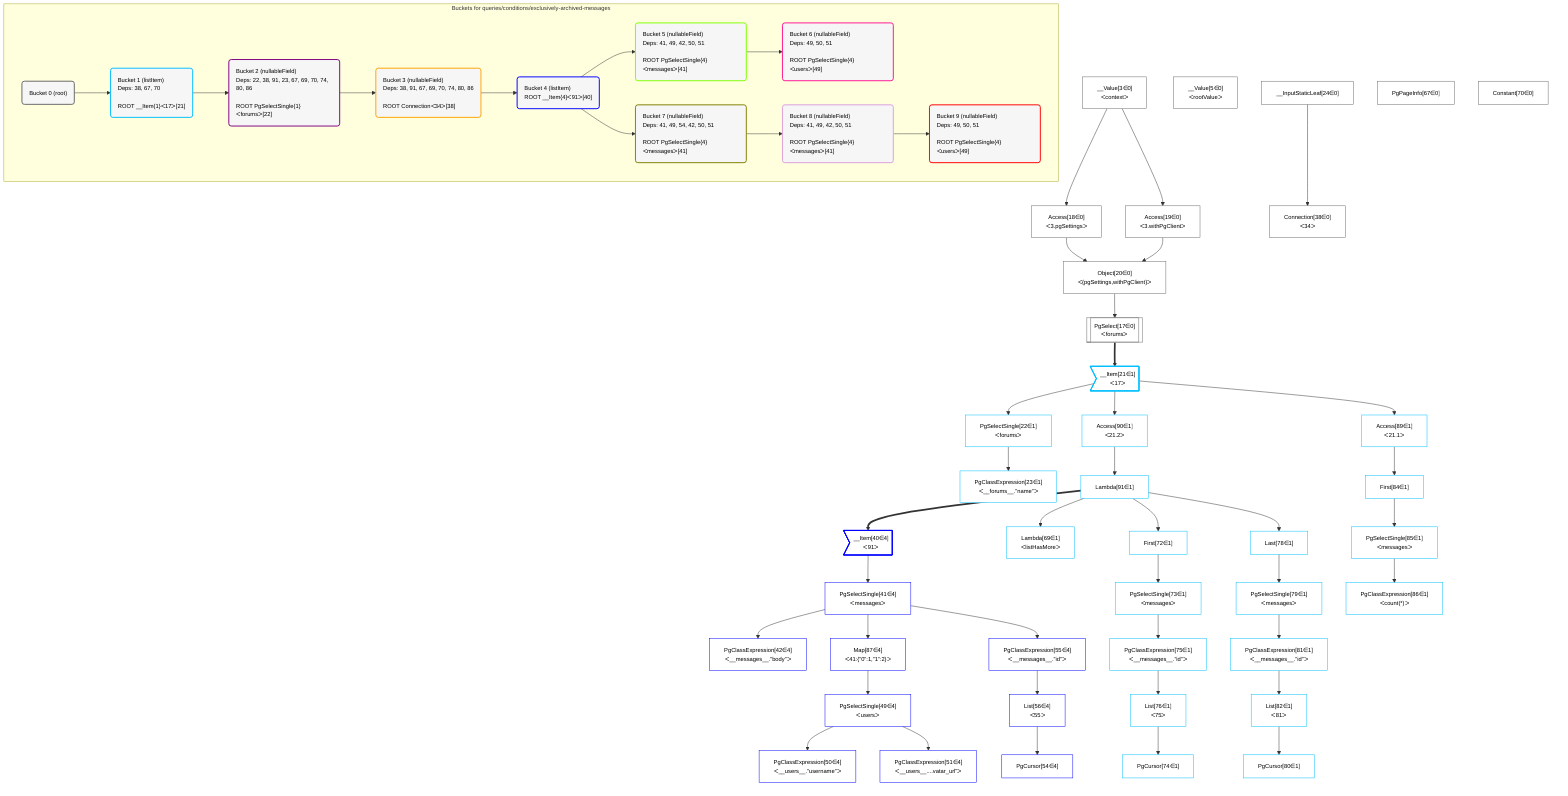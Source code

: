 %%{init: {'themeVariables': { 'fontSize': '12px'}}}%%
graph TD
    classDef path fill:#eee,stroke:#000,color:#000
    classDef plan fill:#fff,stroke-width:1px,color:#000
    classDef itemplan fill:#fff,stroke-width:2px,color:#000
    classDef sideeffectplan fill:#f00,stroke-width:2px,color:#000
    classDef bucket fill:#f6f6f6,color:#000,stroke-width:2px,text-align:left


    %% define steps
    __Value3["__Value[3∈0]<br />ᐸcontextᐳ"]:::plan
    __Value5["__Value[5∈0]<br />ᐸrootValueᐳ"]:::plan
    Access18["Access[18∈0]<br />ᐸ3.pgSettingsᐳ"]:::plan
    Access19["Access[19∈0]<br />ᐸ3.withPgClientᐳ"]:::plan
    Object20["Object[20∈0]<br />ᐸ{pgSettings,withPgClient}ᐳ"]:::plan
    PgSelect17[["PgSelect[17∈0]<br />ᐸforumsᐳ"]]:::plan
    __Item21>"__Item[21∈1]<br />ᐸ17ᐳ"]:::itemplan
    PgSelectSingle22["PgSelectSingle[22∈1]<br />ᐸforumsᐳ"]:::plan
    PgClassExpression23["PgClassExpression[23∈1]<br />ᐸ__forums__.”name”ᐳ"]:::plan
    __InputStaticLeaf24["__InputStaticLeaf[24∈0]"]:::plan
    Connection38["Connection[38∈0]<br />ᐸ34ᐳ"]:::plan
    Access90["Access[90∈1]<br />ᐸ21.2ᐳ"]:::plan
    Lambda91["Lambda[91∈1]"]:::plan
    __Item40>"__Item[40∈4]<br />ᐸ91ᐳ"]:::itemplan
    PgSelectSingle41["PgSelectSingle[41∈4]<br />ᐸmessagesᐳ"]:::plan
    PgClassExpression42["PgClassExpression[42∈4]<br />ᐸ__messages__.”body”ᐳ"]:::plan
    Map87["Map[87∈4]<br />ᐸ41:{”0”:1,”1”:2}ᐳ"]:::plan
    PgSelectSingle49["PgSelectSingle[49∈4]<br />ᐸusersᐳ"]:::plan
    PgClassExpression50["PgClassExpression[50∈4]<br />ᐸ__users__.”username”ᐳ"]:::plan
    PgClassExpression51["PgClassExpression[51∈4]<br />ᐸ__users__....vatar_url”ᐳ"]:::plan
    PgClassExpression55["PgClassExpression[55∈4]<br />ᐸ__messages__.”id”ᐳ"]:::plan
    List56["List[56∈4]<br />ᐸ55ᐳ"]:::plan
    PgCursor54["PgCursor[54∈4]"]:::plan
    PgPageInfo67["PgPageInfo[67∈0]"]:::plan
    Lambda69["Lambda[69∈1]<br />ᐸlistHasMoreᐳ"]:::plan
    Constant70["Constant[70∈0]"]:::plan
    First72["First[72∈1]"]:::plan
    PgSelectSingle73["PgSelectSingle[73∈1]<br />ᐸmessagesᐳ"]:::plan
    PgClassExpression75["PgClassExpression[75∈1]<br />ᐸ__messages__.”id”ᐳ"]:::plan
    List76["List[76∈1]<br />ᐸ75ᐳ"]:::plan
    PgCursor74["PgCursor[74∈1]"]:::plan
    Last78["Last[78∈1]"]:::plan
    PgSelectSingle79["PgSelectSingle[79∈1]<br />ᐸmessagesᐳ"]:::plan
    PgClassExpression81["PgClassExpression[81∈1]<br />ᐸ__messages__.”id”ᐳ"]:::plan
    List82["List[82∈1]<br />ᐸ81ᐳ"]:::plan
    PgCursor80["PgCursor[80∈1]"]:::plan
    Access89["Access[89∈1]<br />ᐸ21.1ᐳ"]:::plan
    First84["First[84∈1]"]:::plan
    PgSelectSingle85["PgSelectSingle[85∈1]<br />ᐸmessagesᐳ"]:::plan
    PgClassExpression86["PgClassExpression[86∈1]<br />ᐸcount(*)ᐳ"]:::plan

    %% plan dependencies
    __Value3 --> Access18
    __Value3 --> Access19
    Access18 & Access19 --> Object20
    Object20 --> PgSelect17
    PgSelect17 ==> __Item21
    __Item21 --> PgSelectSingle22
    PgSelectSingle22 --> PgClassExpression23
    __InputStaticLeaf24 --> Connection38
    __Item21 --> Access90
    Access90 --> Lambda91
    Lambda91 ==> __Item40
    __Item40 --> PgSelectSingle41
    PgSelectSingle41 --> PgClassExpression42
    PgSelectSingle41 --> Map87
    Map87 --> PgSelectSingle49
    PgSelectSingle49 --> PgClassExpression50
    PgSelectSingle49 --> PgClassExpression51
    PgSelectSingle41 --> PgClassExpression55
    PgClassExpression55 --> List56
    List56 --> PgCursor54
    Lambda91 --> Lambda69
    Lambda91 --> First72
    First72 --> PgSelectSingle73
    PgSelectSingle73 --> PgClassExpression75
    PgClassExpression75 --> List76
    List76 --> PgCursor74
    Lambda91 --> Last78
    Last78 --> PgSelectSingle79
    PgSelectSingle79 --> PgClassExpression81
    PgClassExpression81 --> List82
    List82 --> PgCursor80
    __Item21 --> Access89
    Access89 --> First84
    First84 --> PgSelectSingle85
    PgSelectSingle85 --> PgClassExpression86

    subgraph "Buckets for queries/conditions/exclusively-archived-messages"
    Bucket0("Bucket 0 (root)"):::bucket
    classDef bucket0 stroke:#696969
    class Bucket0,__Value3,__Value5,PgSelect17,Access18,Access19,Object20,__InputStaticLeaf24,Connection38,PgPageInfo67,Constant70 bucket0
    Bucket1("Bucket 1 (listItem)<br />Deps: 38, 67, 70<br /><br />ROOT __Item{1}ᐸ17ᐳ[21]"):::bucket
    classDef bucket1 stroke:#00bfff
    class Bucket1,__Item21,PgSelectSingle22,PgClassExpression23,Lambda69,First72,PgSelectSingle73,PgCursor74,PgClassExpression75,List76,Last78,PgSelectSingle79,PgCursor80,PgClassExpression81,List82,First84,PgSelectSingle85,PgClassExpression86,Access89,Access90,Lambda91 bucket1
    Bucket2("Bucket 2 (nullableField)<br />Deps: 22, 38, 91, 23, 67, 69, 70, 74, 80, 86<br /><br />ROOT PgSelectSingle{1}ᐸforumsᐳ[22]"):::bucket
    classDef bucket2 stroke:#7f007f
    class Bucket2 bucket2
    Bucket3("Bucket 3 (nullableField)<br />Deps: 38, 91, 67, 69, 70, 74, 80, 86<br /><br />ROOT Connectionᐸ34ᐳ[38]"):::bucket
    classDef bucket3 stroke:#ffa500
    class Bucket3 bucket3
    Bucket4("Bucket 4 (listItem)<br />ROOT __Item{4}ᐸ91ᐳ[40]"):::bucket
    classDef bucket4 stroke:#0000ff
    class Bucket4,__Item40,PgSelectSingle41,PgClassExpression42,PgSelectSingle49,PgClassExpression50,PgClassExpression51,PgCursor54,PgClassExpression55,List56,Map87 bucket4
    Bucket5("Bucket 5 (nullableField)<br />Deps: 41, 49, 42, 50, 51<br /><br />ROOT PgSelectSingle{4}ᐸmessagesᐳ[41]"):::bucket
    classDef bucket5 stroke:#7fff00
    class Bucket5 bucket5
    Bucket6("Bucket 6 (nullableField)<br />Deps: 49, 50, 51<br /><br />ROOT PgSelectSingle{4}ᐸusersᐳ[49]"):::bucket
    classDef bucket6 stroke:#ff1493
    class Bucket6 bucket6
    Bucket7("Bucket 7 (nullableField)<br />Deps: 41, 49, 54, 42, 50, 51<br /><br />ROOT PgSelectSingle{4}ᐸmessagesᐳ[41]"):::bucket
    classDef bucket7 stroke:#808000
    class Bucket7 bucket7
    Bucket8("Bucket 8 (nullableField)<br />Deps: 41, 49, 42, 50, 51<br /><br />ROOT PgSelectSingle{4}ᐸmessagesᐳ[41]"):::bucket
    classDef bucket8 stroke:#dda0dd
    class Bucket8 bucket8
    Bucket9("Bucket 9 (nullableField)<br />Deps: 49, 50, 51<br /><br />ROOT PgSelectSingle{4}ᐸusersᐳ[49]"):::bucket
    classDef bucket9 stroke:#ff0000
    class Bucket9 bucket9
    Bucket0 --> Bucket1
    Bucket1 --> Bucket2
    Bucket2 --> Bucket3
    Bucket3 --> Bucket4
    Bucket4 --> Bucket5 & Bucket7
    Bucket5 --> Bucket6
    Bucket7 --> Bucket8
    Bucket8 --> Bucket9
    end